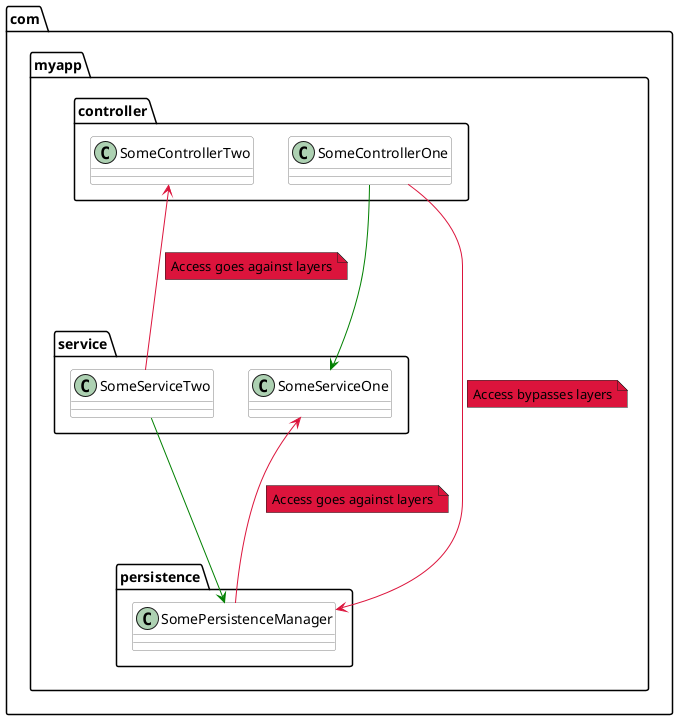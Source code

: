 @startuml

skinparam componentStyle uml2

skinparam component {
BorderColor #grey
BackgroundColor #white
}

skinparam class {
BorderColor #grey
BackgroundColor #white
}

package com.myapp.controller {
class SomeControllerOne
class SomeControllerTwo
}
package com.myapp.service {
class SomeServiceOne
class SomeServiceTwo
}
package com.myapp.persistence {
class SomePersistenceManager
}

SomeControllerOne --> SomeServiceOne #green
SomeServiceTwo -down-> SomePersistenceManager #green

SomeControllerOne -down-> SomePersistenceManager #crimson
note right on link #crimson: Access bypasses layers

SomeServiceTwo -up--> SomeControllerTwo #crimson
note right on link #crimson: Access goes against layers

SomePersistenceManager -up--> SomeServiceOne #crimson
note right on link #crimson: Access goes against layers

@enduml